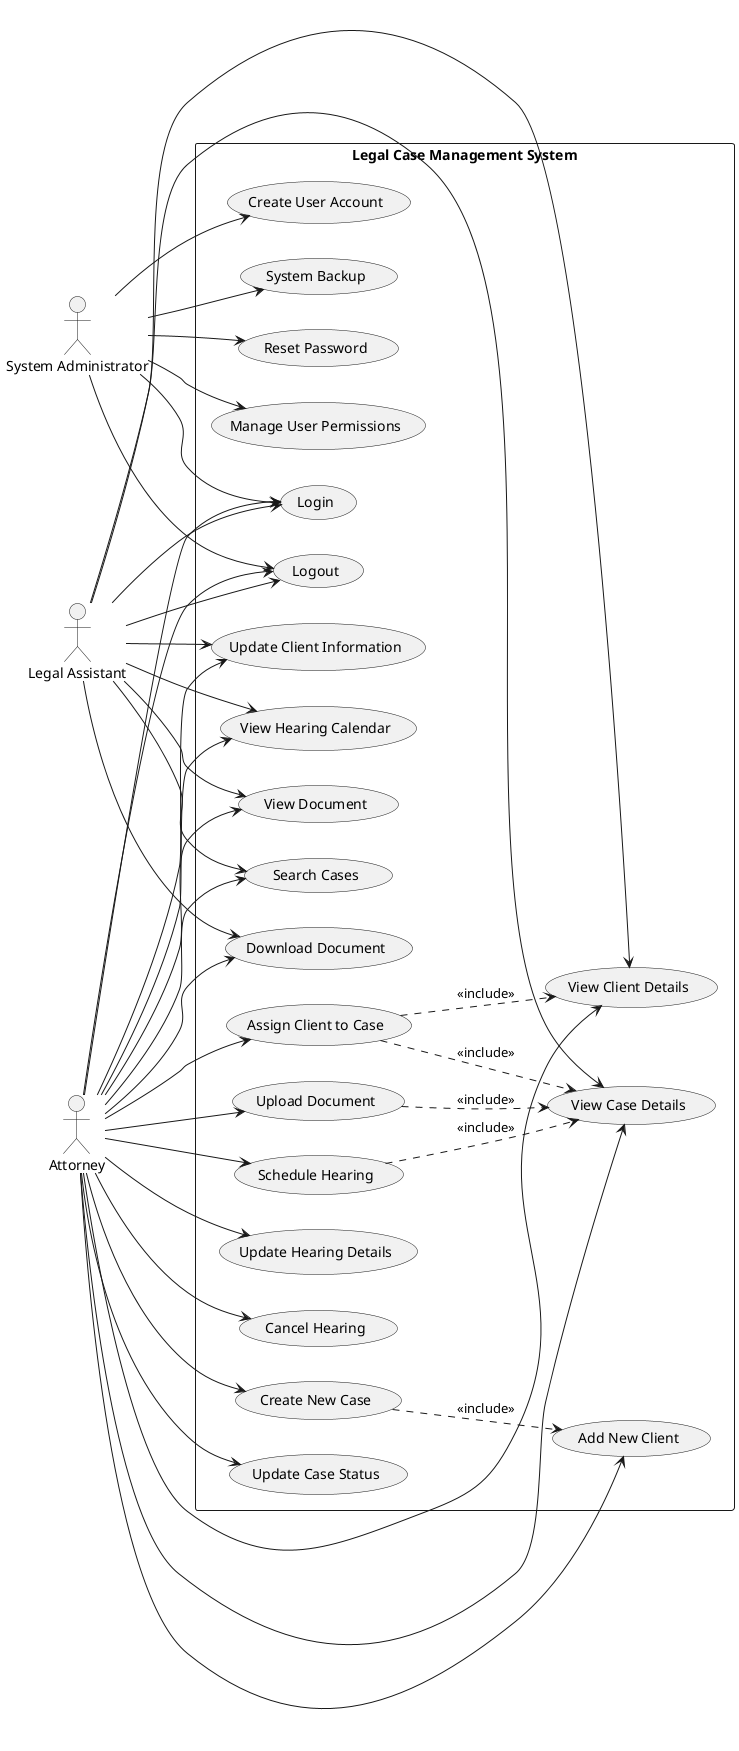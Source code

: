 @startuml UML Use Case Diagram

left to right direction

actor "Attorney" as attorney
actor "Legal Assistant" as assistant
actor "System Administrator" as admin

rectangle "Legal Case Management System" {
  ' Authentication use cases
  usecase "Login" as UC1
  usecase "Logout" as UC2
  usecase "Reset Password" as UC3
  
  ' Case management use cases
  usecase "Create New Case" as UC4
  usecase "View Case Details" as UC5
  usecase "Update Case Status" as UC6
  usecase "Search Cases" as UC7
  
  ' Client management use cases
  usecase "Add New Client" as UC8
  usecase "View Client Details" as UC9
  usecase "Update Client Information" as UC10
  usecase "Assign Client to Case" as UC11
  
  ' Document management use cases
  usecase "Upload Document" as UC12
  usecase "View Document" as UC13
  usecase "Download Document" as UC14
  
  ' Hearing management use cases
  usecase "Schedule Hearing" as UC15
  usecase "Update Hearing Details" as UC16
  usecase "Cancel Hearing" as UC17
  usecase "View Hearing Calendar" as UC18
  
  ' System administration use cases
  usecase "Create User Account" as UC19
  usecase "Manage User Permissions" as UC20
  usecase "System Backup" as UC21
}

' Attorney relationships
attorney --> UC1
attorney --> UC2
attorney --> UC4
attorney --> UC5
attorney --> UC6
attorney --> UC7
attorney --> UC8
attorney --> UC9
attorney --> UC10
attorney --> UC11
attorney --> UC12
attorney --> UC13
attorney --> UC14
attorney --> UC15
attorney --> UC16
attorney --> UC17
attorney --> UC18

' Legal Assistant relationships
assistant --> UC1
assistant --> UC2
assistant --> UC5
assistant --> UC7
assistant --> UC9
assistant --> UC10
assistant --> UC13
assistant --> UC14
assistant --> UC18

' System Administrator relationships
admin --> UC1
admin --> UC2
admin --> UC19
admin --> UC20
admin --> UC21
admin --> UC3

' Include relationships
UC4 ..> UC8 : <<include>>
UC11 ..> UC5 : <<include>>
UC11 ..> UC9 : <<include>>
UC12 ..> UC5 : <<include>>
UC15 ..> UC5 : <<include>>

@enduml
